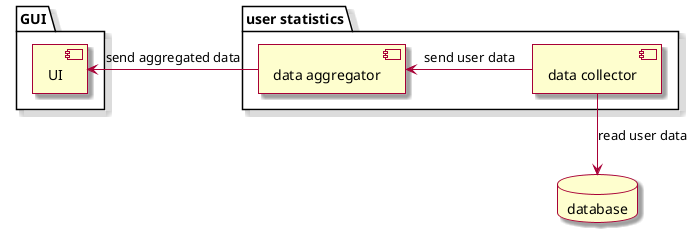 @startuml
skin rose
package GUI {
  [UI]
}
package "user statistics" {
  [data collector]
[data aggregator]
}

database "database" {

}

[UI] <- [data aggregator]: send aggregated data
[data aggregator] <- [data collector]: send user data
[data collector] --> [database]: read user data

@enduml
